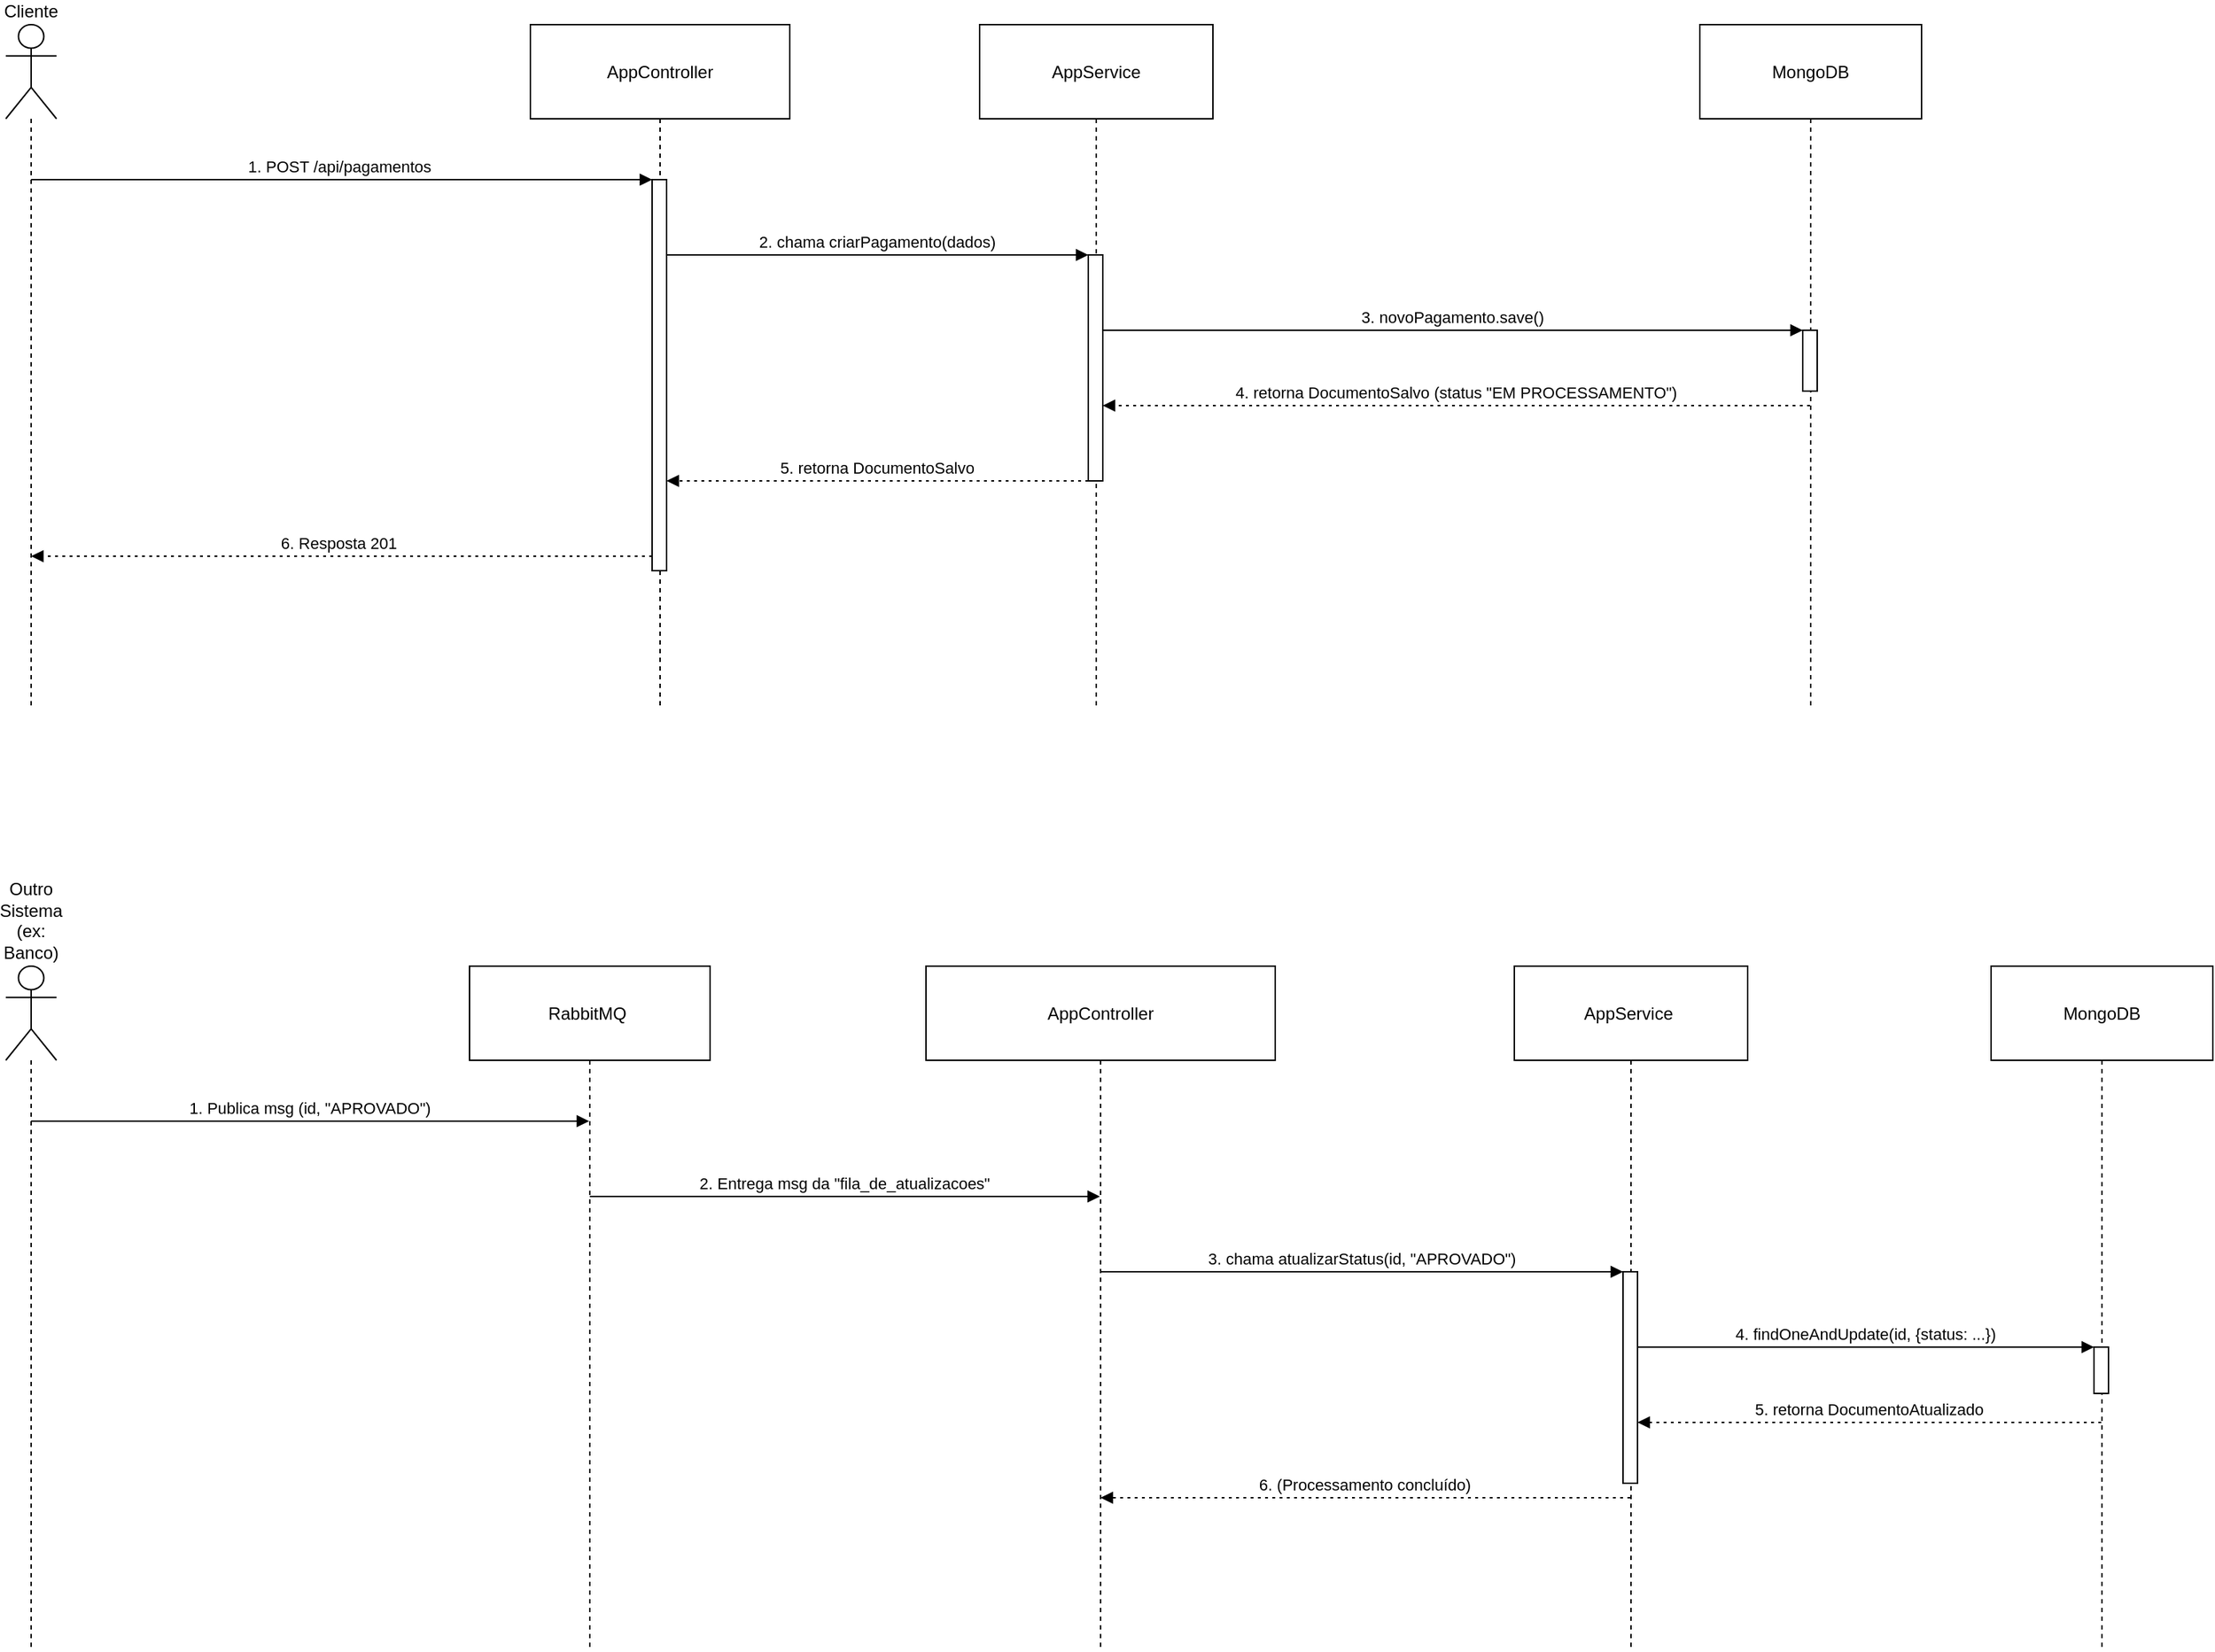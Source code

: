 <mxfile version="28.2.8">
  <diagram id="xnMWxJvMHeDdhWmxMPTj" name="Página-1">
    <mxGraphModel dx="1426" dy="743" grid="1" gridSize="10" guides="1" tooltips="1" connect="1" arrows="1" fold="1" page="1" pageScale="1" pageWidth="827" pageHeight="1169" math="0" shadow="0">
      <root>
        <mxCell id="0" />
        <mxCell id="1" parent="0" />
        <mxCell id="7dQ6pgsUfljZSAGIIqaf-1" value="Cliente" style="shape=umlLifeline;perimeter=lifelinePerimeter;whiteSpace=wrap;container=1;dropTarget=0;collapsible=0;recursiveResize=0;outlineConnect=0;portConstraint=eastwest;newEdgeStyle={&quot;edgeStyle&quot;:&quot;elbowEdgeStyle&quot;,&quot;elbow&quot;:&quot;vertical&quot;,&quot;curved&quot;:0,&quot;rounded&quot;:0};participant=umlActor;verticalAlign=bottom;labelPosition=center;verticalLabelPosition=top;align=center;size=65;" vertex="1" parent="1">
          <mxGeometry x="20" y="40" width="35" height="472" as="geometry" />
        </mxCell>
        <mxCell id="7dQ6pgsUfljZSAGIIqaf-2" value="AppController" style="shape=umlLifeline;perimeter=lifelinePerimeter;whiteSpace=wrap;container=1;dropTarget=0;collapsible=0;recursiveResize=0;outlineConnect=0;portConstraint=eastwest;newEdgeStyle={&quot;edgeStyle&quot;:&quot;elbowEdgeStyle&quot;,&quot;elbow&quot;:&quot;vertical&quot;,&quot;curved&quot;:0,&quot;rounded&quot;:0};size=65;" vertex="1" parent="1">
          <mxGeometry x="382" y="40" width="179" height="472" as="geometry" />
        </mxCell>
        <mxCell id="7dQ6pgsUfljZSAGIIqaf-3" value="" style="points=[];perimeter=orthogonalPerimeter;outlineConnect=0;targetShapes=umlLifeline;portConstraint=eastwest;newEdgeStyle={&quot;edgeStyle&quot;:&quot;elbowEdgeStyle&quot;,&quot;elbow&quot;:&quot;vertical&quot;,&quot;curved&quot;:0,&quot;rounded&quot;:0}" vertex="1" parent="7dQ6pgsUfljZSAGIIqaf-2">
          <mxGeometry x="84" y="107" width="10" height="270" as="geometry" />
        </mxCell>
        <mxCell id="7dQ6pgsUfljZSAGIIqaf-4" value="AppService" style="shape=umlLifeline;perimeter=lifelinePerimeter;whiteSpace=wrap;container=1;dropTarget=0;collapsible=0;recursiveResize=0;outlineConnect=0;portConstraint=eastwest;newEdgeStyle={&quot;edgeStyle&quot;:&quot;elbowEdgeStyle&quot;,&quot;elbow&quot;:&quot;vertical&quot;,&quot;curved&quot;:0,&quot;rounded&quot;:0};size=65;" vertex="1" parent="1">
          <mxGeometry x="692" y="40" width="161" height="472" as="geometry" />
        </mxCell>
        <mxCell id="7dQ6pgsUfljZSAGIIqaf-5" value="" style="points=[];perimeter=orthogonalPerimeter;outlineConnect=0;targetShapes=umlLifeline;portConstraint=eastwest;newEdgeStyle={&quot;edgeStyle&quot;:&quot;elbowEdgeStyle&quot;,&quot;elbow&quot;:&quot;vertical&quot;,&quot;curved&quot;:0,&quot;rounded&quot;:0}" vertex="1" parent="7dQ6pgsUfljZSAGIIqaf-4">
          <mxGeometry x="75" y="159" width="10" height="156" as="geometry" />
        </mxCell>
        <mxCell id="7dQ6pgsUfljZSAGIIqaf-6" value="MongoDB" style="shape=umlLifeline;perimeter=lifelinePerimeter;whiteSpace=wrap;container=1;dropTarget=0;collapsible=0;recursiveResize=0;outlineConnect=0;portConstraint=eastwest;newEdgeStyle={&quot;edgeStyle&quot;:&quot;elbowEdgeStyle&quot;,&quot;elbow&quot;:&quot;vertical&quot;,&quot;curved&quot;:0,&quot;rounded&quot;:0};size=65;" vertex="1" parent="1">
          <mxGeometry x="1189" y="40" width="153" height="472" as="geometry" />
        </mxCell>
        <mxCell id="7dQ6pgsUfljZSAGIIqaf-7" value="" style="points=[];perimeter=orthogonalPerimeter;outlineConnect=0;targetShapes=umlLifeline;portConstraint=eastwest;newEdgeStyle={&quot;edgeStyle&quot;:&quot;elbowEdgeStyle&quot;,&quot;elbow&quot;:&quot;vertical&quot;,&quot;curved&quot;:0,&quot;rounded&quot;:0}" vertex="1" parent="7dQ6pgsUfljZSAGIIqaf-6">
          <mxGeometry x="71" y="211" width="10" height="42" as="geometry" />
        </mxCell>
        <mxCell id="7dQ6pgsUfljZSAGIIqaf-8" value="1. POST /api/pagamentos " style="verticalAlign=bottom;edgeStyle=elbowEdgeStyle;elbow=vertical;curved=0;rounded=0;endArrow=block;" edge="1" parent="1" source="7dQ6pgsUfljZSAGIIqaf-1" target="7dQ6pgsUfljZSAGIIqaf-3">
          <mxGeometry relative="1" as="geometry">
            <Array as="points">
              <mxPoint x="290" y="147" />
            </Array>
          </mxGeometry>
        </mxCell>
        <mxCell id="7dQ6pgsUfljZSAGIIqaf-9" value="2. chama criarPagamento(dados)" style="verticalAlign=bottom;edgeStyle=elbowEdgeStyle;elbow=vertical;curved=0;rounded=0;endArrow=block;" edge="1" parent="1" source="7dQ6pgsUfljZSAGIIqaf-3" target="7dQ6pgsUfljZSAGIIqaf-5">
          <mxGeometry relative="1" as="geometry">
            <Array as="points">
              <mxPoint x="630" y="199" />
            </Array>
          </mxGeometry>
        </mxCell>
        <mxCell id="7dQ6pgsUfljZSAGIIqaf-10" value="3. novoPagamento.save()" style="verticalAlign=bottom;edgeStyle=elbowEdgeStyle;elbow=vertical;curved=0;rounded=0;endArrow=block;" edge="1" parent="1" source="7dQ6pgsUfljZSAGIIqaf-5" target="7dQ6pgsUfljZSAGIIqaf-7">
          <mxGeometry relative="1" as="geometry">
            <Array as="points">
              <mxPoint x="1027" y="251" />
            </Array>
          </mxGeometry>
        </mxCell>
        <mxCell id="7dQ6pgsUfljZSAGIIqaf-11" value="4. retorna DocumentoSalvo (status &quot;EM PROCESSAMENTO&quot;)" style="verticalAlign=bottom;edgeStyle=elbowEdgeStyle;elbow=vertical;curved=0;rounded=0;dashed=1;dashPattern=2 3;endArrow=block;" edge="1" parent="1" source="7dQ6pgsUfljZSAGIIqaf-6" target="7dQ6pgsUfljZSAGIIqaf-5">
          <mxGeometry relative="1" as="geometry">
            <Array as="points">
              <mxPoint x="1030" y="303" />
            </Array>
          </mxGeometry>
        </mxCell>
        <mxCell id="7dQ6pgsUfljZSAGIIqaf-12" value="5. retorna DocumentoSalvo" style="verticalAlign=bottom;edgeStyle=elbowEdgeStyle;elbow=vertical;curved=0;rounded=0;dashed=1;dashPattern=2 3;endArrow=block;" edge="1" parent="1" source="7dQ6pgsUfljZSAGIIqaf-5" target="7dQ6pgsUfljZSAGIIqaf-3">
          <mxGeometry relative="1" as="geometry">
            <Array as="points">
              <mxPoint x="633" y="355" />
            </Array>
          </mxGeometry>
        </mxCell>
        <mxCell id="7dQ6pgsUfljZSAGIIqaf-13" value="6. Resposta 201 " style="verticalAlign=bottom;edgeStyle=elbowEdgeStyle;elbow=vertical;curved=0;rounded=0;dashed=1;dashPattern=2 3;endArrow=block;" edge="1" parent="1" source="7dQ6pgsUfljZSAGIIqaf-3" target="7dQ6pgsUfljZSAGIIqaf-1">
          <mxGeometry relative="1" as="geometry">
            <Array as="points">
              <mxPoint x="293" y="407" />
            </Array>
          </mxGeometry>
        </mxCell>
        <mxCell id="7dQ6pgsUfljZSAGIIqaf-14" value="Outro Sistema (ex: Banco)" style="shape=umlLifeline;perimeter=lifelinePerimeter;whiteSpace=wrap;container=1;dropTarget=0;collapsible=0;recursiveResize=0;outlineConnect=0;portConstraint=eastwest;newEdgeStyle={&quot;edgeStyle&quot;:&quot;elbowEdgeStyle&quot;,&quot;elbow&quot;:&quot;vertical&quot;,&quot;curved&quot;:0,&quot;rounded&quot;:0};participant=umlActor;verticalAlign=bottom;labelPosition=center;verticalLabelPosition=top;align=center;size=65;" vertex="1" parent="1">
          <mxGeometry x="20" y="690" width="35" height="472" as="geometry" />
        </mxCell>
        <mxCell id="7dQ6pgsUfljZSAGIIqaf-15" value="RabbitMQ " style="shape=umlLifeline;perimeter=lifelinePerimeter;whiteSpace=wrap;container=1;dropTarget=0;collapsible=0;recursiveResize=0;outlineConnect=0;portConstraint=eastwest;newEdgeStyle={&quot;edgeStyle&quot;:&quot;elbowEdgeStyle&quot;,&quot;elbow&quot;:&quot;vertical&quot;,&quot;curved&quot;:0,&quot;rounded&quot;:0};size=65;" vertex="1" parent="1">
          <mxGeometry x="340" y="690" width="166" height="472" as="geometry" />
        </mxCell>
        <mxCell id="7dQ6pgsUfljZSAGIIqaf-16" value="AppController" style="shape=umlLifeline;perimeter=lifelinePerimeter;whiteSpace=wrap;container=1;dropTarget=0;collapsible=0;recursiveResize=0;outlineConnect=0;portConstraint=eastwest;newEdgeStyle={&quot;edgeStyle&quot;:&quot;elbowEdgeStyle&quot;,&quot;elbow&quot;:&quot;vertical&quot;,&quot;curved&quot;:0,&quot;rounded&quot;:0};size=65;" vertex="1" parent="1">
          <mxGeometry x="655" y="690" width="241" height="472" as="geometry" />
        </mxCell>
        <mxCell id="7dQ6pgsUfljZSAGIIqaf-17" value="AppService " style="shape=umlLifeline;perimeter=lifelinePerimeter;whiteSpace=wrap;container=1;dropTarget=0;collapsible=0;recursiveResize=0;outlineConnect=0;portConstraint=eastwest;newEdgeStyle={&quot;edgeStyle&quot;:&quot;elbowEdgeStyle&quot;,&quot;elbow&quot;:&quot;vertical&quot;,&quot;curved&quot;:0,&quot;rounded&quot;:0};size=65;" vertex="1" parent="1">
          <mxGeometry x="1061" y="690" width="161" height="472" as="geometry" />
        </mxCell>
        <mxCell id="7dQ6pgsUfljZSAGIIqaf-18" value="" style="points=[];perimeter=orthogonalPerimeter;outlineConnect=0;targetShapes=umlLifeline;portConstraint=eastwest;newEdgeStyle={&quot;edgeStyle&quot;:&quot;elbowEdgeStyle&quot;,&quot;elbow&quot;:&quot;vertical&quot;,&quot;curved&quot;:0,&quot;rounded&quot;:0}" vertex="1" parent="7dQ6pgsUfljZSAGIIqaf-17">
          <mxGeometry x="75" y="211" width="10" height="146" as="geometry" />
        </mxCell>
        <mxCell id="7dQ6pgsUfljZSAGIIqaf-19" value="MongoDB" style="shape=umlLifeline;perimeter=lifelinePerimeter;whiteSpace=wrap;container=1;dropTarget=0;collapsible=0;recursiveResize=0;outlineConnect=0;portConstraint=eastwest;newEdgeStyle={&quot;edgeStyle&quot;:&quot;elbowEdgeStyle&quot;,&quot;elbow&quot;:&quot;vertical&quot;,&quot;curved&quot;:0,&quot;rounded&quot;:0};size=65;" vertex="1" parent="1">
          <mxGeometry x="1390" y="690" width="153" height="472" as="geometry" />
        </mxCell>
        <mxCell id="7dQ6pgsUfljZSAGIIqaf-20" value="" style="points=[];perimeter=orthogonalPerimeter;outlineConnect=0;targetShapes=umlLifeline;portConstraint=eastwest;newEdgeStyle={&quot;edgeStyle&quot;:&quot;elbowEdgeStyle&quot;,&quot;elbow&quot;:&quot;vertical&quot;,&quot;curved&quot;:0,&quot;rounded&quot;:0}" vertex="1" parent="7dQ6pgsUfljZSAGIIqaf-19">
          <mxGeometry x="71" y="263" width="10" height="32" as="geometry" />
        </mxCell>
        <mxCell id="7dQ6pgsUfljZSAGIIqaf-21" value="1. Publica msg (id, &quot;APROVADO&quot;)" style="verticalAlign=bottom;edgeStyle=elbowEdgeStyle;elbow=vertical;curved=0;rounded=0;endArrow=block;" edge="1" parent="1" source="7dQ6pgsUfljZSAGIIqaf-14" target="7dQ6pgsUfljZSAGIIqaf-15">
          <mxGeometry relative="1" as="geometry">
            <Array as="points">
              <mxPoint x="279" y="797" />
            </Array>
          </mxGeometry>
        </mxCell>
        <mxCell id="7dQ6pgsUfljZSAGIIqaf-22" value="2. Entrega msg da &quot;fila_de_atualizacoes&quot;" style="verticalAlign=bottom;edgeStyle=elbowEdgeStyle;elbow=vertical;curved=0;rounded=0;endArrow=block;" edge="1" parent="1" source="7dQ6pgsUfljZSAGIIqaf-15" target="7dQ6pgsUfljZSAGIIqaf-16">
          <mxGeometry relative="1" as="geometry">
            <Array as="points">
              <mxPoint x="608" y="849" />
            </Array>
          </mxGeometry>
        </mxCell>
        <mxCell id="7dQ6pgsUfljZSAGIIqaf-23" value="3. chama atualizarStatus(id, &quot;APROVADO&quot;)" style="verticalAlign=bottom;edgeStyle=elbowEdgeStyle;elbow=vertical;curved=0;rounded=0;endArrow=block;" edge="1" parent="1" source="7dQ6pgsUfljZSAGIIqaf-16" target="7dQ6pgsUfljZSAGIIqaf-18">
          <mxGeometry relative="1" as="geometry">
            <Array as="points">
              <mxPoint x="967" y="901" />
            </Array>
          </mxGeometry>
        </mxCell>
        <mxCell id="7dQ6pgsUfljZSAGIIqaf-24" value="4. findOneAndUpdate(id, {status: ...})" style="verticalAlign=bottom;edgeStyle=elbowEdgeStyle;elbow=vertical;curved=0;rounded=0;endArrow=block;" edge="1" parent="1" source="7dQ6pgsUfljZSAGIIqaf-18" target="7dQ6pgsUfljZSAGIIqaf-20">
          <mxGeometry relative="1" as="geometry">
            <Array as="points">
              <mxPoint x="1312" y="953" />
            </Array>
          </mxGeometry>
        </mxCell>
        <mxCell id="7dQ6pgsUfljZSAGIIqaf-25" value="5. retorna DocumentoAtualizado" style="verticalAlign=bottom;edgeStyle=elbowEdgeStyle;elbow=vertical;curved=0;rounded=0;dashed=1;dashPattern=2 3;endArrow=block;" edge="1" parent="1" source="7dQ6pgsUfljZSAGIIqaf-19" target="7dQ6pgsUfljZSAGIIqaf-18">
          <mxGeometry relative="1" as="geometry">
            <Array as="points">
              <mxPoint x="1315" y="1005" />
            </Array>
          </mxGeometry>
        </mxCell>
        <mxCell id="7dQ6pgsUfljZSAGIIqaf-26" value="6. (Processamento concluído)" style="verticalAlign=bottom;edgeStyle=elbowEdgeStyle;elbow=vertical;curved=0;rounded=0;dashed=1;dashPattern=2 3;endArrow=block;" edge="1" parent="1" source="7dQ6pgsUfljZSAGIIqaf-17" target="7dQ6pgsUfljZSAGIIqaf-16">
          <mxGeometry relative="1" as="geometry">
            <Array as="points">
              <mxPoint x="970" y="1057" />
            </Array>
          </mxGeometry>
        </mxCell>
      </root>
    </mxGraphModel>
  </diagram>
</mxfile>
